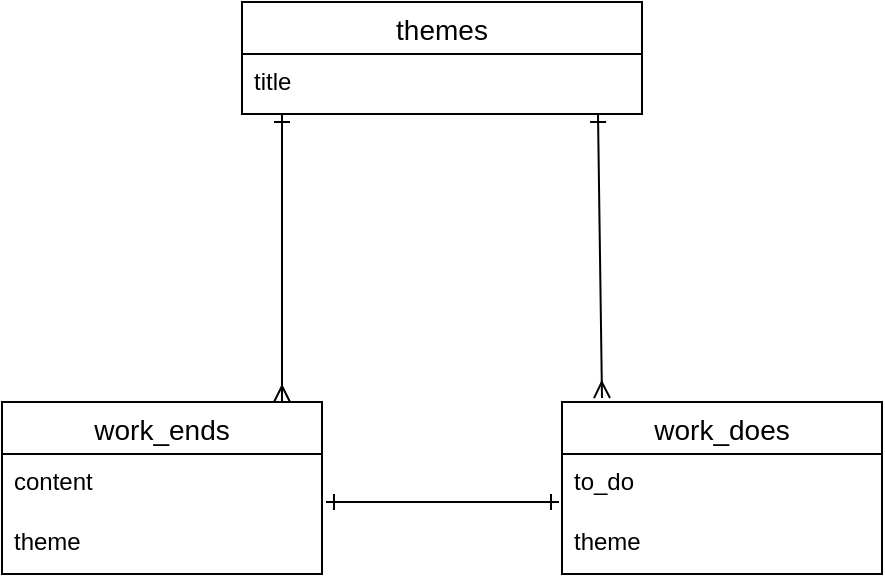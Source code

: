 <mxfile>
    <diagram id="pqW80eX2dUyJP1ShCsiN" name="ページ1">
        <mxGraphModel dx="728" dy="566" grid="1" gridSize="10" guides="1" tooltips="1" connect="1" arrows="1" fold="1" page="1" pageScale="1" pageWidth="827" pageHeight="1169" math="0" shadow="0">
            <root>
                <mxCell id="0"/>
                <mxCell id="1" parent="0"/>
                <mxCell id="2" value="themes" style="swimlane;fontStyle=0;childLayout=stackLayout;horizontal=1;startSize=26;horizontalStack=0;resizeParent=1;resizeParentMax=0;resizeLast=0;collapsible=1;marginBottom=0;align=center;fontSize=14;" vertex="1" parent="1">
                    <mxGeometry x="160" y="40" width="200" height="56" as="geometry"/>
                </mxCell>
                <mxCell id="3" value="title" style="text;strokeColor=none;fillColor=none;spacingLeft=4;spacingRight=4;overflow=hidden;rotatable=0;points=[[0,0.5],[1,0.5]];portConstraint=eastwest;fontSize=12;" vertex="1" parent="2">
                    <mxGeometry y="26" width="200" height="30" as="geometry"/>
                </mxCell>
                <mxCell id="6" value="work_does" style="swimlane;fontStyle=0;childLayout=stackLayout;horizontal=1;startSize=26;horizontalStack=0;resizeParent=1;resizeParentMax=0;resizeLast=0;collapsible=1;marginBottom=0;align=center;fontSize=14;" vertex="1" parent="1">
                    <mxGeometry x="320" y="240" width="160" height="86" as="geometry"/>
                </mxCell>
                <mxCell id="7" value="to_do" style="text;strokeColor=none;fillColor=none;spacingLeft=4;spacingRight=4;overflow=hidden;rotatable=0;points=[[0,0.5],[1,0.5]];portConstraint=eastwest;fontSize=12;" vertex="1" parent="6">
                    <mxGeometry y="26" width="160" height="30" as="geometry"/>
                </mxCell>
                <mxCell id="8" value="theme" style="text;strokeColor=none;fillColor=none;spacingLeft=4;spacingRight=4;overflow=hidden;rotatable=0;points=[[0,0.5],[1,0.5]];portConstraint=eastwest;fontSize=12;" vertex="1" parent="6">
                    <mxGeometry y="56" width="160" height="30" as="geometry"/>
                </mxCell>
                <mxCell id="12" value="work_ends" style="swimlane;fontStyle=0;childLayout=stackLayout;horizontal=1;startSize=26;horizontalStack=0;resizeParent=1;resizeParentMax=0;resizeLast=0;collapsible=1;marginBottom=0;align=center;fontSize=14;" vertex="1" parent="1">
                    <mxGeometry x="40" y="240" width="160" height="86" as="geometry"/>
                </mxCell>
                <mxCell id="13" value="content" style="text;strokeColor=none;fillColor=none;spacingLeft=4;spacingRight=4;overflow=hidden;rotatable=0;points=[[0,0.5],[1,0.5]];portConstraint=eastwest;fontSize=12;" vertex="1" parent="12">
                    <mxGeometry y="26" width="160" height="30" as="geometry"/>
                </mxCell>
                <mxCell id="14" value="theme" style="text;strokeColor=none;fillColor=none;spacingLeft=4;spacingRight=4;overflow=hidden;rotatable=0;points=[[0,0.5],[1,0.5]];portConstraint=eastwest;fontSize=12;" vertex="1" parent="12">
                    <mxGeometry y="56" width="160" height="30" as="geometry"/>
                </mxCell>
                <mxCell id="18" value="" style="endArrow=ERmany;html=1;rounded=0;exitX=0.89;exitY=1;exitDx=0;exitDy=0;exitPerimeter=0;entryX=0.125;entryY=-0.023;entryDx=0;entryDy=0;entryPerimeter=0;startArrow=ERone;startFill=0;endFill=0;" edge="1" parent="1" source="3" target="6">
                    <mxGeometry relative="1" as="geometry">
                        <mxPoint x="340" y="110" as="sourcePoint"/>
                        <mxPoint x="340" y="220" as="targetPoint"/>
                    </mxGeometry>
                </mxCell>
                <mxCell id="19" value="" style="endArrow=ERone;html=1;rounded=0;startArrow=ERone;startFill=0;endFill=0;" edge="1" parent="1">
                    <mxGeometry relative="1" as="geometry">
                        <mxPoint x="202" y="290" as="sourcePoint"/>
                        <mxPoint x="318.5" y="290" as="targetPoint"/>
                    </mxGeometry>
                </mxCell>
                <mxCell id="20" value="" style="endArrow=ERone;html=1;rounded=0;startArrow=ERmany;startFill=0;endFill=0;" edge="1" parent="1">
                    <mxGeometry relative="1" as="geometry">
                        <mxPoint x="180" y="240" as="sourcePoint"/>
                        <mxPoint x="180" y="96" as="targetPoint"/>
                    </mxGeometry>
                </mxCell>
            </root>
        </mxGraphModel>
    </diagram>
</mxfile>